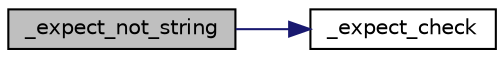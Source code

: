 digraph "_expect_not_string"
{
 // LATEX_PDF_SIZE
  edge [fontname="Helvetica",fontsize="10",labelfontname="Helvetica",labelfontsize="10"];
  node [fontname="Helvetica",fontsize="10",shape=record];
  rankdir="LR";
  Node1 [label="_expect_not_string",height=0.2,width=0.4,color="black", fillcolor="grey75", style="filled", fontcolor="black",tooltip=" "];
  Node1 -> Node2 [color="midnightblue",fontsize="10",style="solid",fontname="Helvetica"];
  Node2 [label="_expect_check",height=0.2,width=0.4,color="black", fillcolor="white", style="filled",URL="$group__cmocka.html#ga944fbabc74f26c6e147e32960282e955",tooltip=" "];
}
